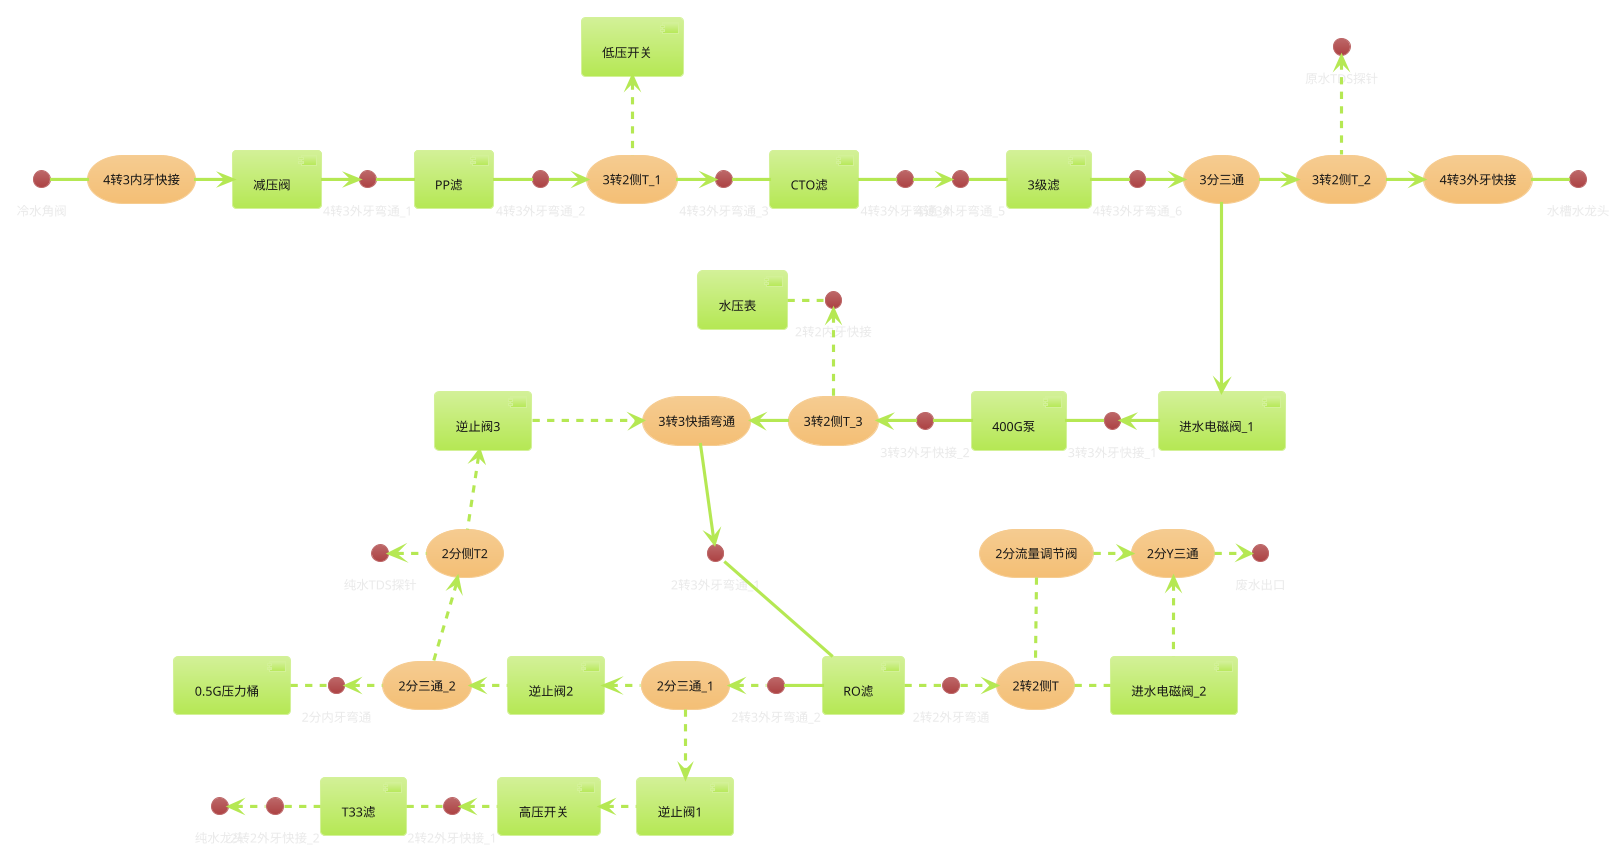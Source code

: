 @startuml
'https://plantuml.com/component-diagram
!theme hacker
storage 4转3内牙快接
storage 4转3外牙快接

interface 4转3外牙弯通_1
interface 4转3外牙弯通_2
interface 4转3外牙弯通_3
interface 4转3外牙弯通_4
interface 4转3外牙弯通_5
interface 4转3外牙弯通_6

interface 3转3外牙快接_1
interface 3转3外牙快接_2

interface 2转2内牙快接
storage 2转2侧T
storage 2分流量调节阀
storage 2分Y三通
storage 2分三通_1
storage 2分三通_2
storage 2分侧T2

interface 2转3外牙弯通_1
interface 2转2外牙弯通
interface 2转3外牙弯通_2

interface 2转2外牙快接_1
interface 2转2外牙快接_2

storage 3转2侧T_1
storage 3转2侧T_2
storage 3转2侧T_3

storage 3分三通
storage 3转3快插弯通

'一级
冷水角阀 - 4转3内牙快接
4转3内牙快接 -> [减压阀]
4转3外牙弯通_1 - [PP滤]
[PP滤] - 4转3外牙弯通_2
[减压阀] -> 4转3外牙弯通_1
4转3外牙弯通_2 -> 3转2侧T_1

'二级
3转2侧T_1 .up.> [低压开关]
3转2侧T_1 -> 4转3外牙弯通_3
4转3外牙弯通_3 - [CTO滤]
[CTO滤] - 4转3外牙弯通_4
4转3外牙弯通_4 -> 4转3外牙弯通_5


4转3外牙弯通_5 - [3级滤]
[3级滤] - 4转3外牙弯通_6
4转3外牙弯通_6 -> 3分三通


'泵+RO
3分三通 ---> [进水电磁阀_1]
进水电磁阀_1 -left-> 3转3外牙快接_1
3转3外牙快接_1 -left- [400G泵]
[400G泵] -left- 3转3外牙快接_2
3转3外牙快接_2 -left-> 3转2侧T_3
3转2侧T_3 -left-> 3转3快插弯通
3转3快插弯通 --> 2转3外牙弯通_1
2转3外牙弯通_1 -- [RO滤]
3转2侧T_3 .up.> 2转2内牙快接
2转2内牙快接 .left. [水压表]
[RO滤] -left- 2转3外牙弯通_2

'纯水出口
2转3外牙弯通_2 .left.> 2分三通_1
2分三通_1 ..> [逆止阀1]
[逆止阀1] .left.> [高压开关]
[高压开关] .left.> 2转2外牙快接_1
2转2外牙快接_1 .left. [T33滤]
[T33滤] .left. 2转2外牙快接_2
2转2外牙快接_2 .left.> 纯水龙头

'水驱
2分三通_1 .left.> [逆止阀2]
[逆止阀2] .left.> 2分三通_2
2分三通_2 .left.> 2分内牙弯通
2分内牙弯通 .left. [0.5G压力桶]
2分三通_2 .up.> 2分侧T2
2分侧T2 .left.> 纯水TDS探针
2分侧T2 .up.> [逆止阀3]
[逆止阀3] .> 3转3快插弯通

'废水调节出口
[RO滤] . 2转2外牙弯通
2转2外牙弯通 .> 2转2侧T
2转2侧T . [进水电磁阀_2]
[进水电磁阀_2] .up.> 2分Y三通
2转2侧T .up. 2分流量调节阀
2分流量调节阀 .> 2分Y三通
2分Y三通 .> 废水出口

'水槽出口
3分三通 -> 3转2侧T_2
3转2侧T_2 -> 4转3外牙快接
4转3外牙快接 - 水槽水龙头
3转2侧T_2 .up.> 原水TDS探针

@enduml